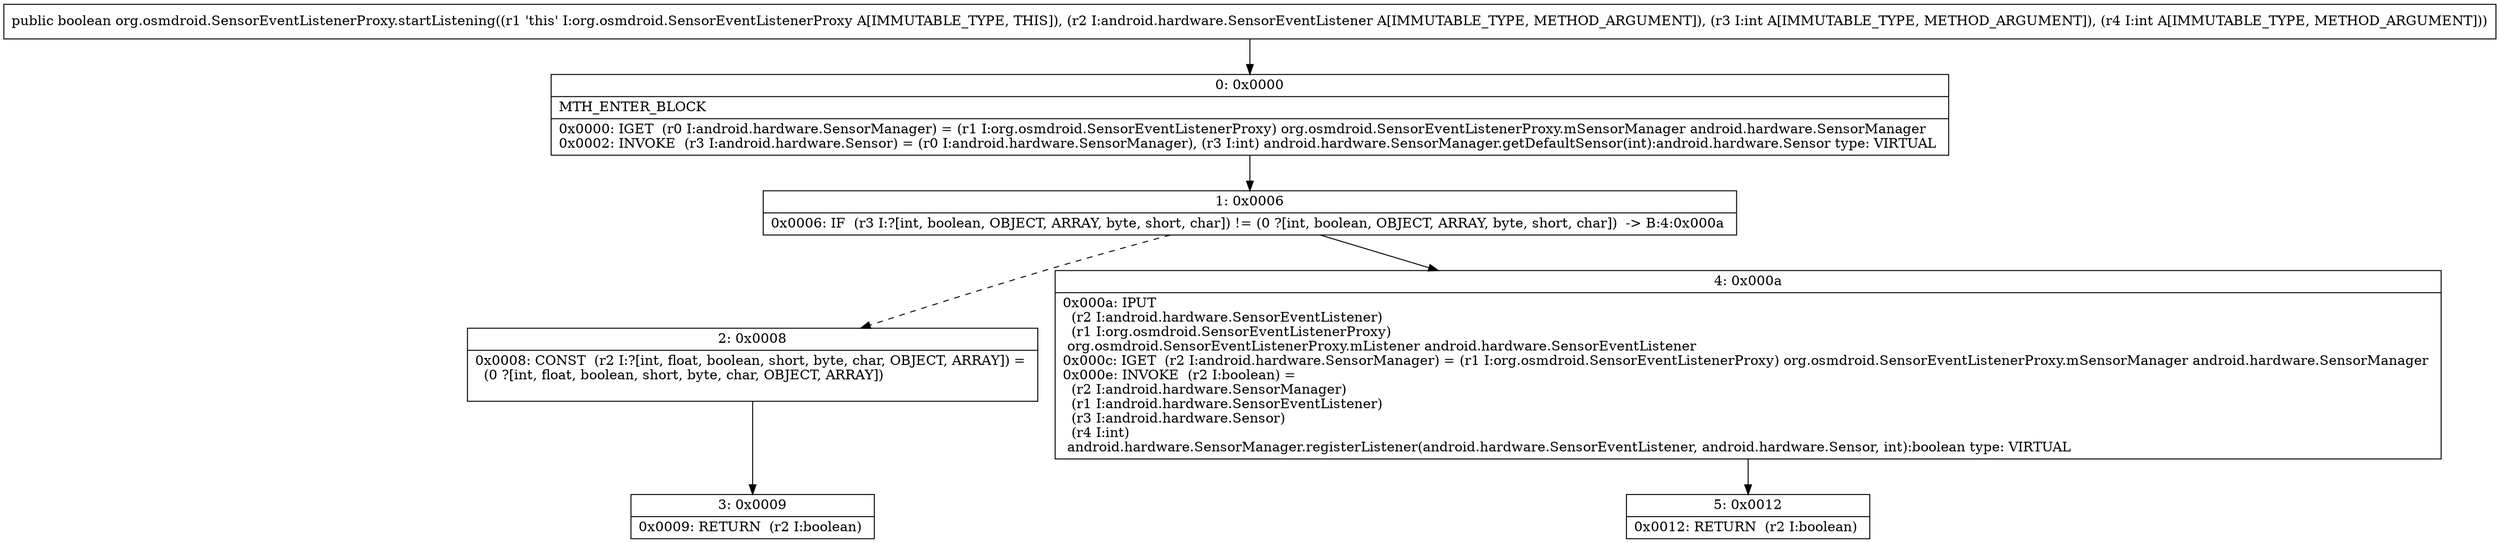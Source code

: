 digraph "CFG fororg.osmdroid.SensorEventListenerProxy.startListening(Landroid\/hardware\/SensorEventListener;II)Z" {
Node_0 [shape=record,label="{0\:\ 0x0000|MTH_ENTER_BLOCK\l|0x0000: IGET  (r0 I:android.hardware.SensorManager) = (r1 I:org.osmdroid.SensorEventListenerProxy) org.osmdroid.SensorEventListenerProxy.mSensorManager android.hardware.SensorManager \l0x0002: INVOKE  (r3 I:android.hardware.Sensor) = (r0 I:android.hardware.SensorManager), (r3 I:int) android.hardware.SensorManager.getDefaultSensor(int):android.hardware.Sensor type: VIRTUAL \l}"];
Node_1 [shape=record,label="{1\:\ 0x0006|0x0006: IF  (r3 I:?[int, boolean, OBJECT, ARRAY, byte, short, char]) != (0 ?[int, boolean, OBJECT, ARRAY, byte, short, char])  \-\> B:4:0x000a \l}"];
Node_2 [shape=record,label="{2\:\ 0x0008|0x0008: CONST  (r2 I:?[int, float, boolean, short, byte, char, OBJECT, ARRAY]) = \l  (0 ?[int, float, boolean, short, byte, char, OBJECT, ARRAY])\l \l}"];
Node_3 [shape=record,label="{3\:\ 0x0009|0x0009: RETURN  (r2 I:boolean) \l}"];
Node_4 [shape=record,label="{4\:\ 0x000a|0x000a: IPUT  \l  (r2 I:android.hardware.SensorEventListener)\l  (r1 I:org.osmdroid.SensorEventListenerProxy)\l org.osmdroid.SensorEventListenerProxy.mListener android.hardware.SensorEventListener \l0x000c: IGET  (r2 I:android.hardware.SensorManager) = (r1 I:org.osmdroid.SensorEventListenerProxy) org.osmdroid.SensorEventListenerProxy.mSensorManager android.hardware.SensorManager \l0x000e: INVOKE  (r2 I:boolean) = \l  (r2 I:android.hardware.SensorManager)\l  (r1 I:android.hardware.SensorEventListener)\l  (r3 I:android.hardware.Sensor)\l  (r4 I:int)\l android.hardware.SensorManager.registerListener(android.hardware.SensorEventListener, android.hardware.Sensor, int):boolean type: VIRTUAL \l}"];
Node_5 [shape=record,label="{5\:\ 0x0012|0x0012: RETURN  (r2 I:boolean) \l}"];
MethodNode[shape=record,label="{public boolean org.osmdroid.SensorEventListenerProxy.startListening((r1 'this' I:org.osmdroid.SensorEventListenerProxy A[IMMUTABLE_TYPE, THIS]), (r2 I:android.hardware.SensorEventListener A[IMMUTABLE_TYPE, METHOD_ARGUMENT]), (r3 I:int A[IMMUTABLE_TYPE, METHOD_ARGUMENT]), (r4 I:int A[IMMUTABLE_TYPE, METHOD_ARGUMENT])) }"];
MethodNode -> Node_0;
Node_0 -> Node_1;
Node_1 -> Node_2[style=dashed];
Node_1 -> Node_4;
Node_2 -> Node_3;
Node_4 -> Node_5;
}

